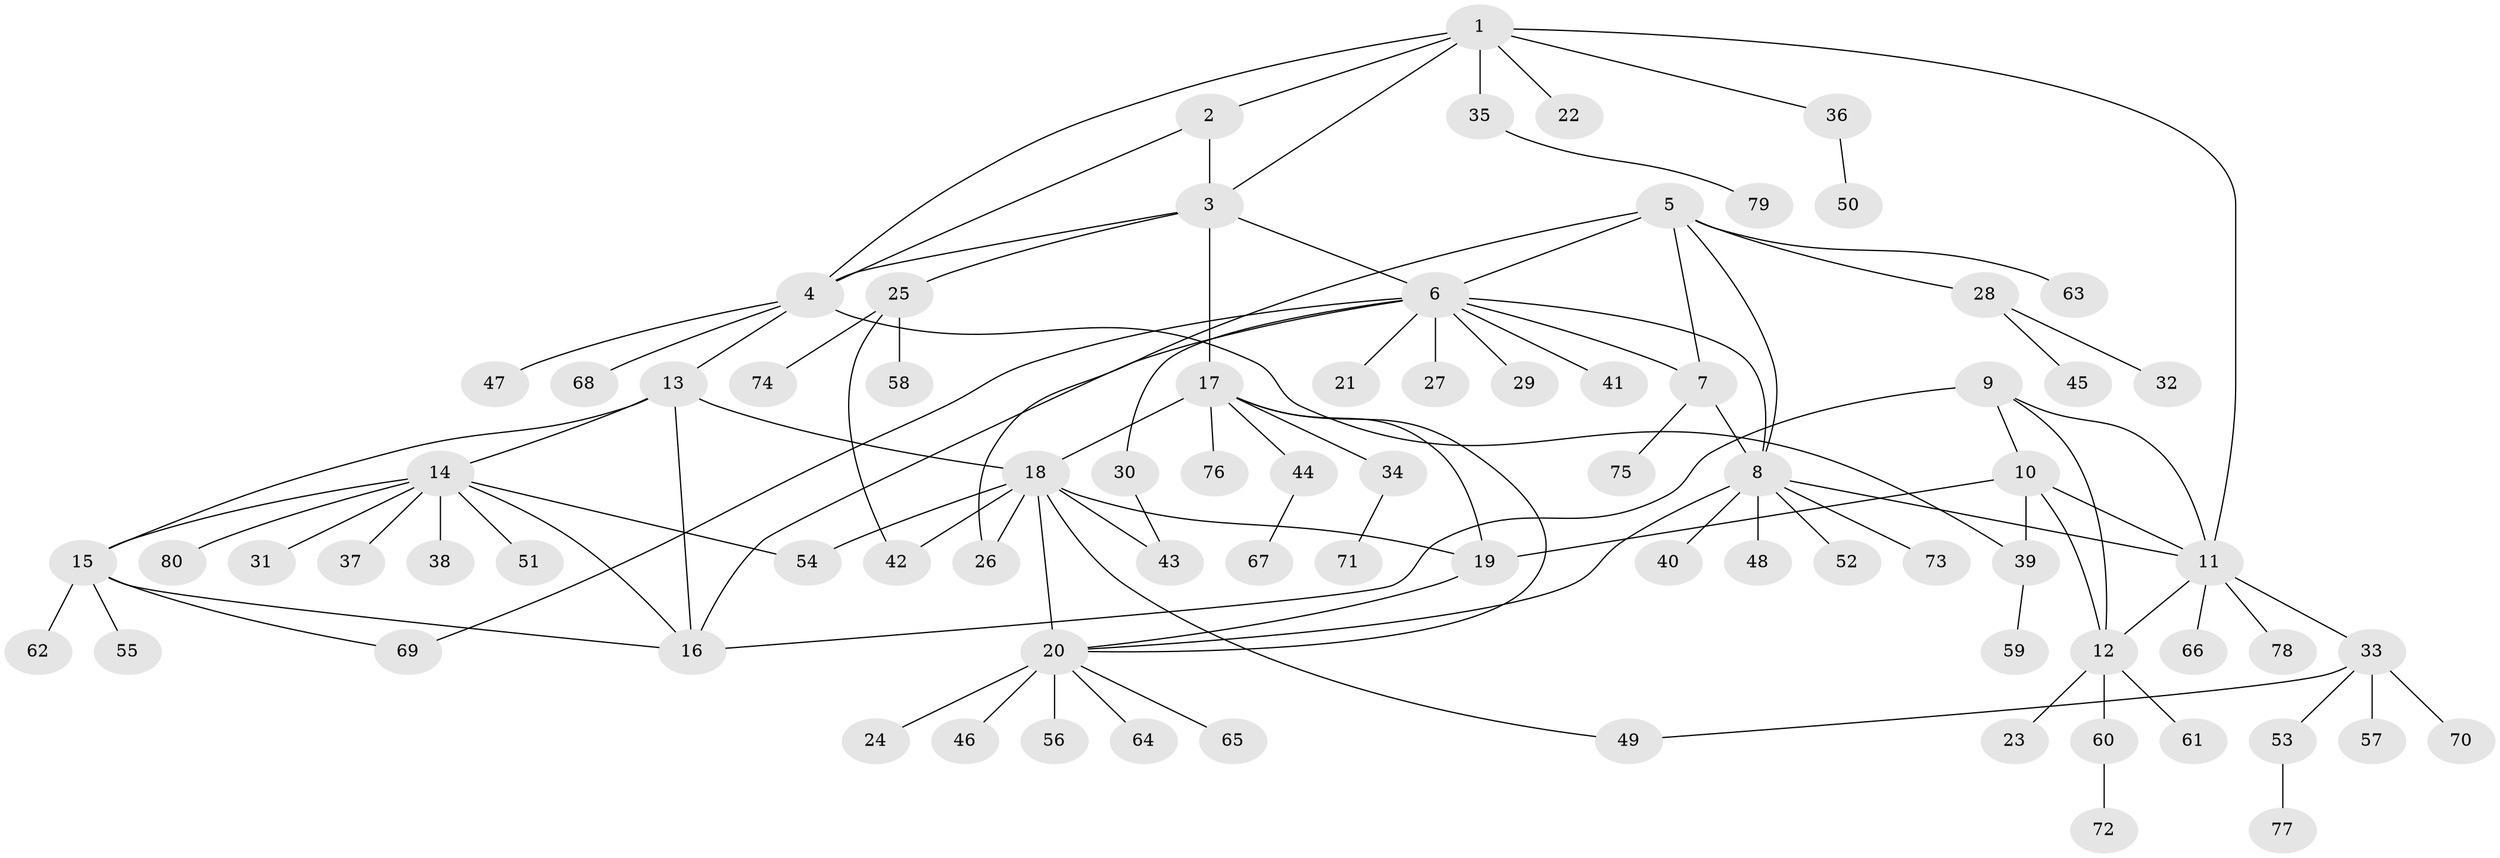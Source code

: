 // Generated by graph-tools (version 1.1) at 2025/26/03/09/25 03:26:46]
// undirected, 80 vertices, 107 edges
graph export_dot {
graph [start="1"]
  node [color=gray90,style=filled];
  1;
  2;
  3;
  4;
  5;
  6;
  7;
  8;
  9;
  10;
  11;
  12;
  13;
  14;
  15;
  16;
  17;
  18;
  19;
  20;
  21;
  22;
  23;
  24;
  25;
  26;
  27;
  28;
  29;
  30;
  31;
  32;
  33;
  34;
  35;
  36;
  37;
  38;
  39;
  40;
  41;
  42;
  43;
  44;
  45;
  46;
  47;
  48;
  49;
  50;
  51;
  52;
  53;
  54;
  55;
  56;
  57;
  58;
  59;
  60;
  61;
  62;
  63;
  64;
  65;
  66;
  67;
  68;
  69;
  70;
  71;
  72;
  73;
  74;
  75;
  76;
  77;
  78;
  79;
  80;
  1 -- 2;
  1 -- 3;
  1 -- 4;
  1 -- 11;
  1 -- 22;
  1 -- 35;
  1 -- 36;
  2 -- 3;
  2 -- 4;
  3 -- 4;
  3 -- 6;
  3 -- 17;
  3 -- 25;
  4 -- 13;
  4 -- 39;
  4 -- 47;
  4 -- 68;
  5 -- 6;
  5 -- 7;
  5 -- 8;
  5 -- 26;
  5 -- 28;
  5 -- 63;
  6 -- 7;
  6 -- 8;
  6 -- 16;
  6 -- 21;
  6 -- 27;
  6 -- 29;
  6 -- 30;
  6 -- 41;
  6 -- 69;
  7 -- 8;
  7 -- 75;
  8 -- 11;
  8 -- 20;
  8 -- 40;
  8 -- 48;
  8 -- 52;
  8 -- 73;
  9 -- 10;
  9 -- 11;
  9 -- 12;
  9 -- 16;
  10 -- 11;
  10 -- 12;
  10 -- 19;
  10 -- 39;
  11 -- 12;
  11 -- 33;
  11 -- 66;
  11 -- 78;
  12 -- 23;
  12 -- 60;
  12 -- 61;
  13 -- 14;
  13 -- 15;
  13 -- 16;
  13 -- 18;
  14 -- 15;
  14 -- 16;
  14 -- 31;
  14 -- 37;
  14 -- 38;
  14 -- 51;
  14 -- 54;
  14 -- 80;
  15 -- 16;
  15 -- 55;
  15 -- 62;
  15 -- 69;
  17 -- 18;
  17 -- 19;
  17 -- 20;
  17 -- 34;
  17 -- 44;
  17 -- 76;
  18 -- 19;
  18 -- 20;
  18 -- 26;
  18 -- 42;
  18 -- 43;
  18 -- 49;
  18 -- 54;
  19 -- 20;
  20 -- 24;
  20 -- 46;
  20 -- 56;
  20 -- 64;
  20 -- 65;
  25 -- 42;
  25 -- 58;
  25 -- 74;
  28 -- 32;
  28 -- 45;
  30 -- 43;
  33 -- 49;
  33 -- 53;
  33 -- 57;
  33 -- 70;
  34 -- 71;
  35 -- 79;
  36 -- 50;
  39 -- 59;
  44 -- 67;
  53 -- 77;
  60 -- 72;
}
